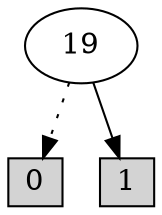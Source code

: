 digraph G {
0 [shape=box, label="0", style=filled, shape=box, height=0.3, width=0.3];
1 [shape=box, label="1", style=filled, shape=box, height=0.3, width=0.3];
40 [label="19"];
40 -> 0 [style=dotted];
40 -> 1 [style=filled];
}
